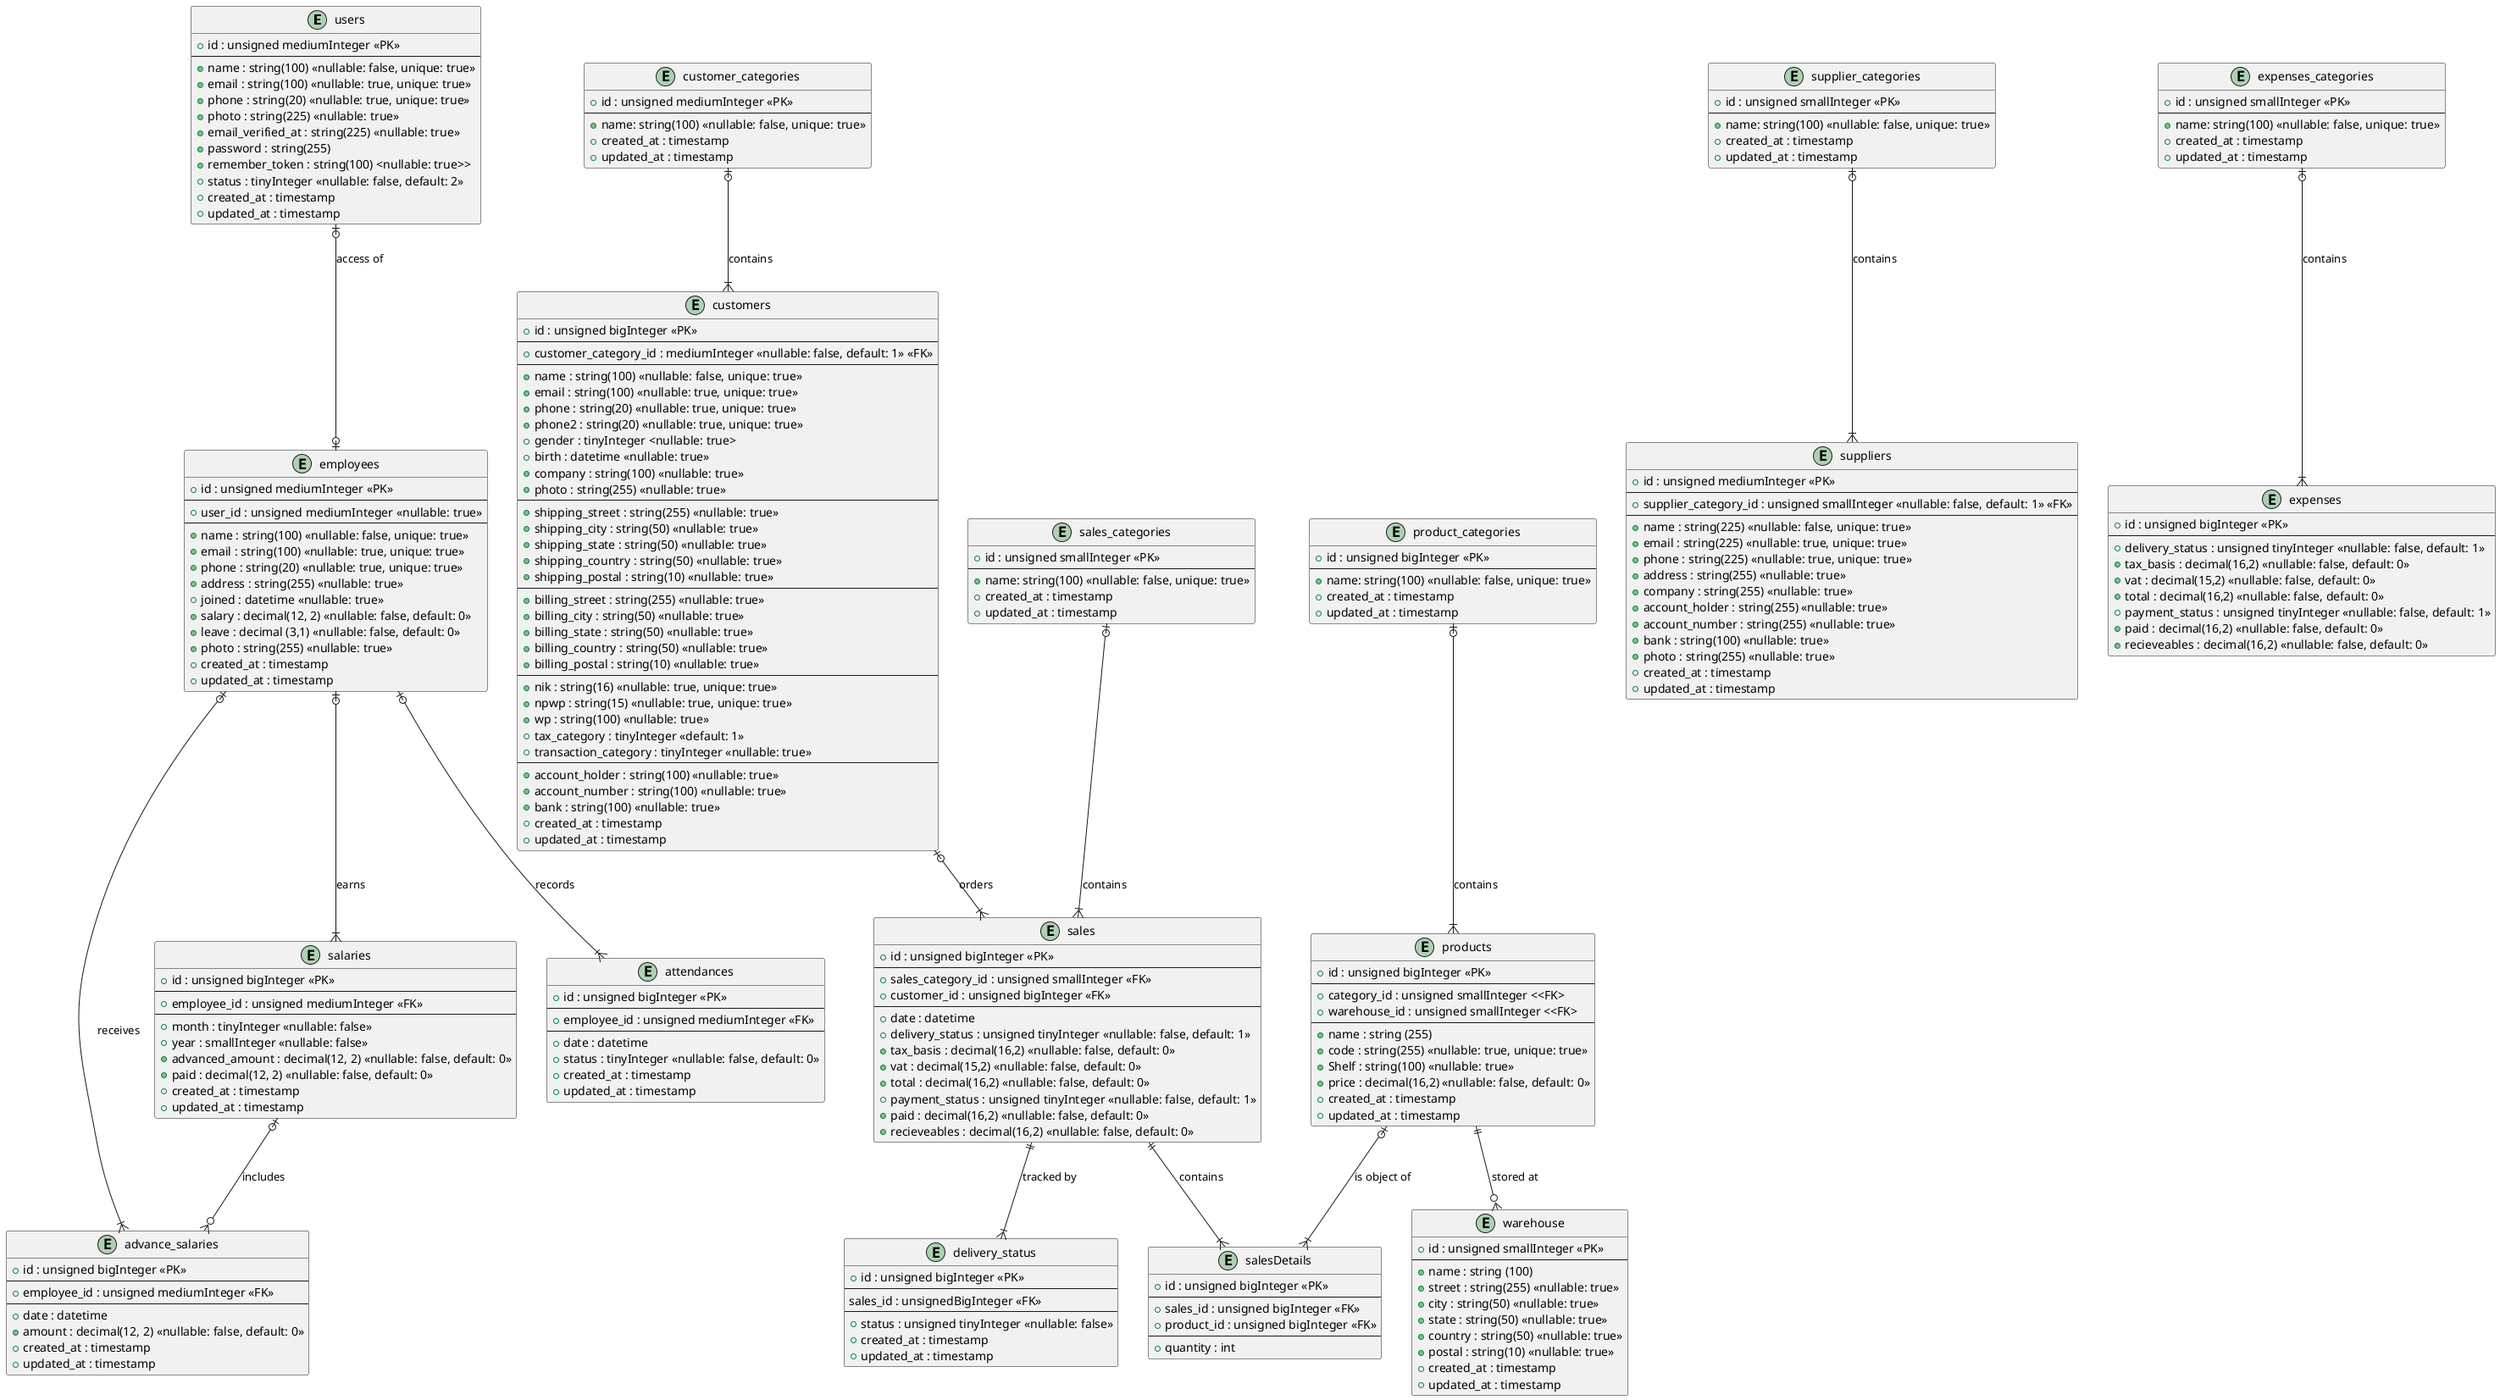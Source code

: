 @startuml ERD

entity "users" {
    + id : unsigned mediumInteger <<PK>>
    --
    + name : string(100) <<nullable: false, unique: true>>
    + email : string(100) <<nullable: true, unique: true>>
    + phone : string(20) <<nullable: true, unique: true>>
    + photo : string(225) <<nullable: true>>
    + email_verified_at : string(225) <<nullable: true>>
    + password : string(255)
    + remember_token : string(100) <nullable: true>>
    + status : tinyInteger <<nullable: false, default: 2>>
    + created_at : timestamp
    + updated_at : timestamp
}

entity "employees" {
    + id : unsigned mediumInteger <<PK>>
    --
    + user_id : unsigned mediumInteger <<nullable: true>>
    --
    + name : string(100) <<nullable: false, unique: true>>
    + email : string(100) <<nullable: true, unique: true>>
    + phone : string(20) <<nullable: true, unique: true>>
    + address : string(255) <<nullable: true>>
    + joined : datetime <<nullable: true>>
    + salary : decimal(12, 2) <<nullable: false, default: 0>>
    + leave : decimal (3,1) <<nullable: false, default: 0>>
    + photo : string(255) <<nullable: true>>
    + created_at : timestamp
    + updated_at : timestamp
}

entity "customer_categories" {
    + id : unsigned mediumInteger <<PK>>
    --
    + name: string(100) <<nullable: false, unique: true>>
    + created_at : timestamp
    + updated_at : timestamp
}

entity "customers" {
    + id : unsigned bigInteger <<PK>>
    --
    + customer_category_id : mediumInteger <<nullable: false, default: 1>> <<FK>>
    --
    + name : string(100) <<nullable: false, unique: true>>
    + email : string(100) <<nullable: true, unique: true>>
    + phone : string(20) <<nullable: true, unique: true>>
    + phone2 : string(20) <<nullable: true, unique: true>>
    + gender : tinyInteger <nullable: true>
    + birth : datetime <<nullable: true>>
    + company : string(100) <<nullable: true>>
    + photo : string(255) <<nullable: true>>
    --
    + shipping_street : string(255) <<nullable: true>>
    + shipping_city : string(50) <<nullable: true>>
    + shipping_state : string(50) <<nullable: true>>
    + shipping_country : string(50) <<nullable: true>>
    + shipping_postal : string(10) <<nullable: true>>
    --
    + billing_street : string(255) <<nullable: true>>
    + billing_city : string(50) <<nullable: true>>
    + billing_state : string(50) <<nullable: true>>
    + billing_country : string(50) <<nullable: true>>
    + billing_postal : string(10) <<nullable: true>>
    --
    + nik : string(16) <<nullable: true, unique: true>>
    + npwp : string(15) <<nullable: true, unique: true>>
    + wp : string(100) <<nullable: true>>
    + tax_category : tinyInteger <<default: 1>>
    + transaction_category : tinyInteger <<nullable: true>>
    --
    + account_holder : string(100) <<nullable: true>>
    + account_number : string(100) <<nullable: true>>
    + bank : string(100) <<nullable: true>>
    + created_at : timestamp
    + updated_at : timestamp
}

entity "supplier_categories" {
    + id : unsigned smallInteger <<PK>>
    --
    + name: string(100) <<nullable: false, unique: true>>
    + created_at : timestamp
    + updated_at : timestamp
}

entity "suppliers" {
    + id : unsigned mediumInteger <<PK>>
    --
    + supplier_category_id : unsigned smallInteger <<nullable: false, default: 1>> <<FK>>
    --
    + name : string(225) <<nullable: false, unique: true>>
    + email : string(225) <<nullable: true, unique: true>>
    + phone : string(225) <<nullable: true, unique: true>>
    + address : string(255) <<nullable: true>>
    + company : string(255) <<nullable: true>>
    + account_holder : string(255) <<nullable: true>>
    + account_number : string(255) <<nullable: true>>
    + bank : string(100) <<nullable: true>>
    + photo : string(255) <<nullable: true>>
    + created_at : timestamp
    + updated_at : timestamp
}

entity "advance_salaries" {
    + id : unsigned bigInteger <<PK>>
    --
    + employee_id : unsigned mediumInteger <<FK>>
    --
    + date : datetime
    + amount : decimal(12, 2) <<nullable: false, default: 0>>
    + created_at : timestamp
    + updated_at : timestamp
}

entity "salaries" {
    + id : unsigned bigInteger <<PK>>
    --
    + employee_id : unsigned mediumInteger <<FK>>
    --
    + month : tinyInteger <<nullable: false>>
    + year : smallInteger <<nullable: false>>
    + advanced_amount : decimal(12, 2) <<nullable: false, default: 0>>
    + paid : decimal(12, 2) <<nullable: false, default: 0>>
    + created_at : timestamp
    + updated_at : timestamp
}

entity "attendances" {
    + id : unsigned bigInteger <<PK>>
    --
    + employee_id : unsigned mediumInteger <<FK>>
    --
    + date : datetime
    + status : tinyInteger <<nullable: false, default: 0>>
    + created_at : timestamp
    + updated_at : timestamp
}

entity "product_categories" {
    + id : unsigned bigInteger <<PK>>
    --
    + name: string(100) <<nullable: false, unique: true>>
    + created_at : timestamp
    + updated_at : timestamp
}

entity "warehouse" {
    + id : unsigned smallInteger <<PK>>
    --
    + name : string (100)
    + street : string(255) <<nullable: true>>
    + city : string(50) <<nullable: true>>
    + state : string(50) <<nullable: true>>
    + country : string(50) <<nullable: true>>
    + postal : string(10) <<nullable: true>>
    + created_at : timestamp
    + updated_at : timestamp
}

entity "products" {
    + id : unsigned bigInteger <<PK>>
    --
    + category_id : unsigned smallInteger <<FK>
    + warehouse_id : unsigned smallInteger <<FK>
    --
    + name : string (255)
    + code : string(255) <<nullable: true, unique: true>>
    + Shelf : string(100) <<nullable: true>>
    + price : decimal(16,2) <<nullable: false, default: 0>>
    + created_at : timestamp
    + updated_at : timestamp
}

entity "expenses_categories" {
    + id : unsigned smallInteger <<PK>>
    --
    + name: string(100) <<nullable: false, unique: true>>
    + created_at : timestamp
    + updated_at : timestamp
}

entity "expenses" {
    + id : unsigned bigInteger <<PK>>
    --
    + delivery_status : unsigned tinyInteger <<nullable: false, default: 1>>
    + tax_basis : decimal(16,2) <<nullable: false, default: 0>>
    + vat : decimal(15,2) <<nullable: false, default: 0>>
    + total : decimal(16,2) <<nullable: false, default: 0>>
    + payment_status : unsigned tinyInteger <<nullable: false, default: 1>>
    + paid : decimal(16,2) <<nullable: false, default: 0>>
    + recieveables : decimal(16,2) <<nullable: false, default: 0>>
}

entity "sales_categories" {
    + id : unsigned smallInteger <<PK>>
    --
    + name: string(100) <<nullable: false, unique: true>>
    + created_at : timestamp
    + updated_at : timestamp
}

entity "delivery_status" {
    + id : unsigned bigInteger <<PK>>
    --
    sales_id : unsignedBigInteger <<FK>>
    --
    + status : unsigned tinyInteger <<nullable: false>>
    + created_at : timestamp
    + updated_at : timestamp
}

entity "sales" {
    + id : unsigned bigInteger <<PK>>
    --
    + sales_category_id : unsigned smallInteger <<FK>>
    + customer_id : unsigned bigInteger <<FK>>
    --
    + date : datetime
    + delivery_status : unsigned tinyInteger <<nullable: false, default: 1>>
    + tax_basis : decimal(16,2) <<nullable: false, default: 0>>
    + vat : decimal(15,2) <<nullable: false, default: 0>>
    + total : decimal(16,2) <<nullable: false, default: 0>>
    + payment_status : unsigned tinyInteger <<nullable: false, default: 1>>
    + paid : decimal(16,2) <<nullable: false, default: 0>>
    + recieveables : decimal(16,2) <<nullable: false, default: 0>>
}

entity "salesDetails" {
    + id : unsigned bigInteger <<PK>>
    --
    + sales_id : unsigned bigInteger <<FK>>
    + product_id : unsigned bigInteger <<FK>>
    --
    + quantity : int
}

users |o--o| employees : "access of"
employees |o--|{ advance_salaries : "receives"
employees |o--|{ salaries : "earns"
employees |o--|{ attendances : "records"

salaries |o--o{ advance_salaries : "includes"

supplier_categories |o--|{ suppliers : "contains"

customer_categories |o--|{ customers : "contains"
customers |o--|{ sales : "orders"

product_categories |o--|{ products : "contains"
products||--o{ warehouse : "stored at"
products |o--|{ salesDetails : "is object of"

expenses_categories |o--|{ expenses : "contains"

sales_categories |o--|{ sales : "contains"
sales ||--|{ salesDetails : "contains"
sales ||--|{ delivery_status : "tracked by"

@enduml
